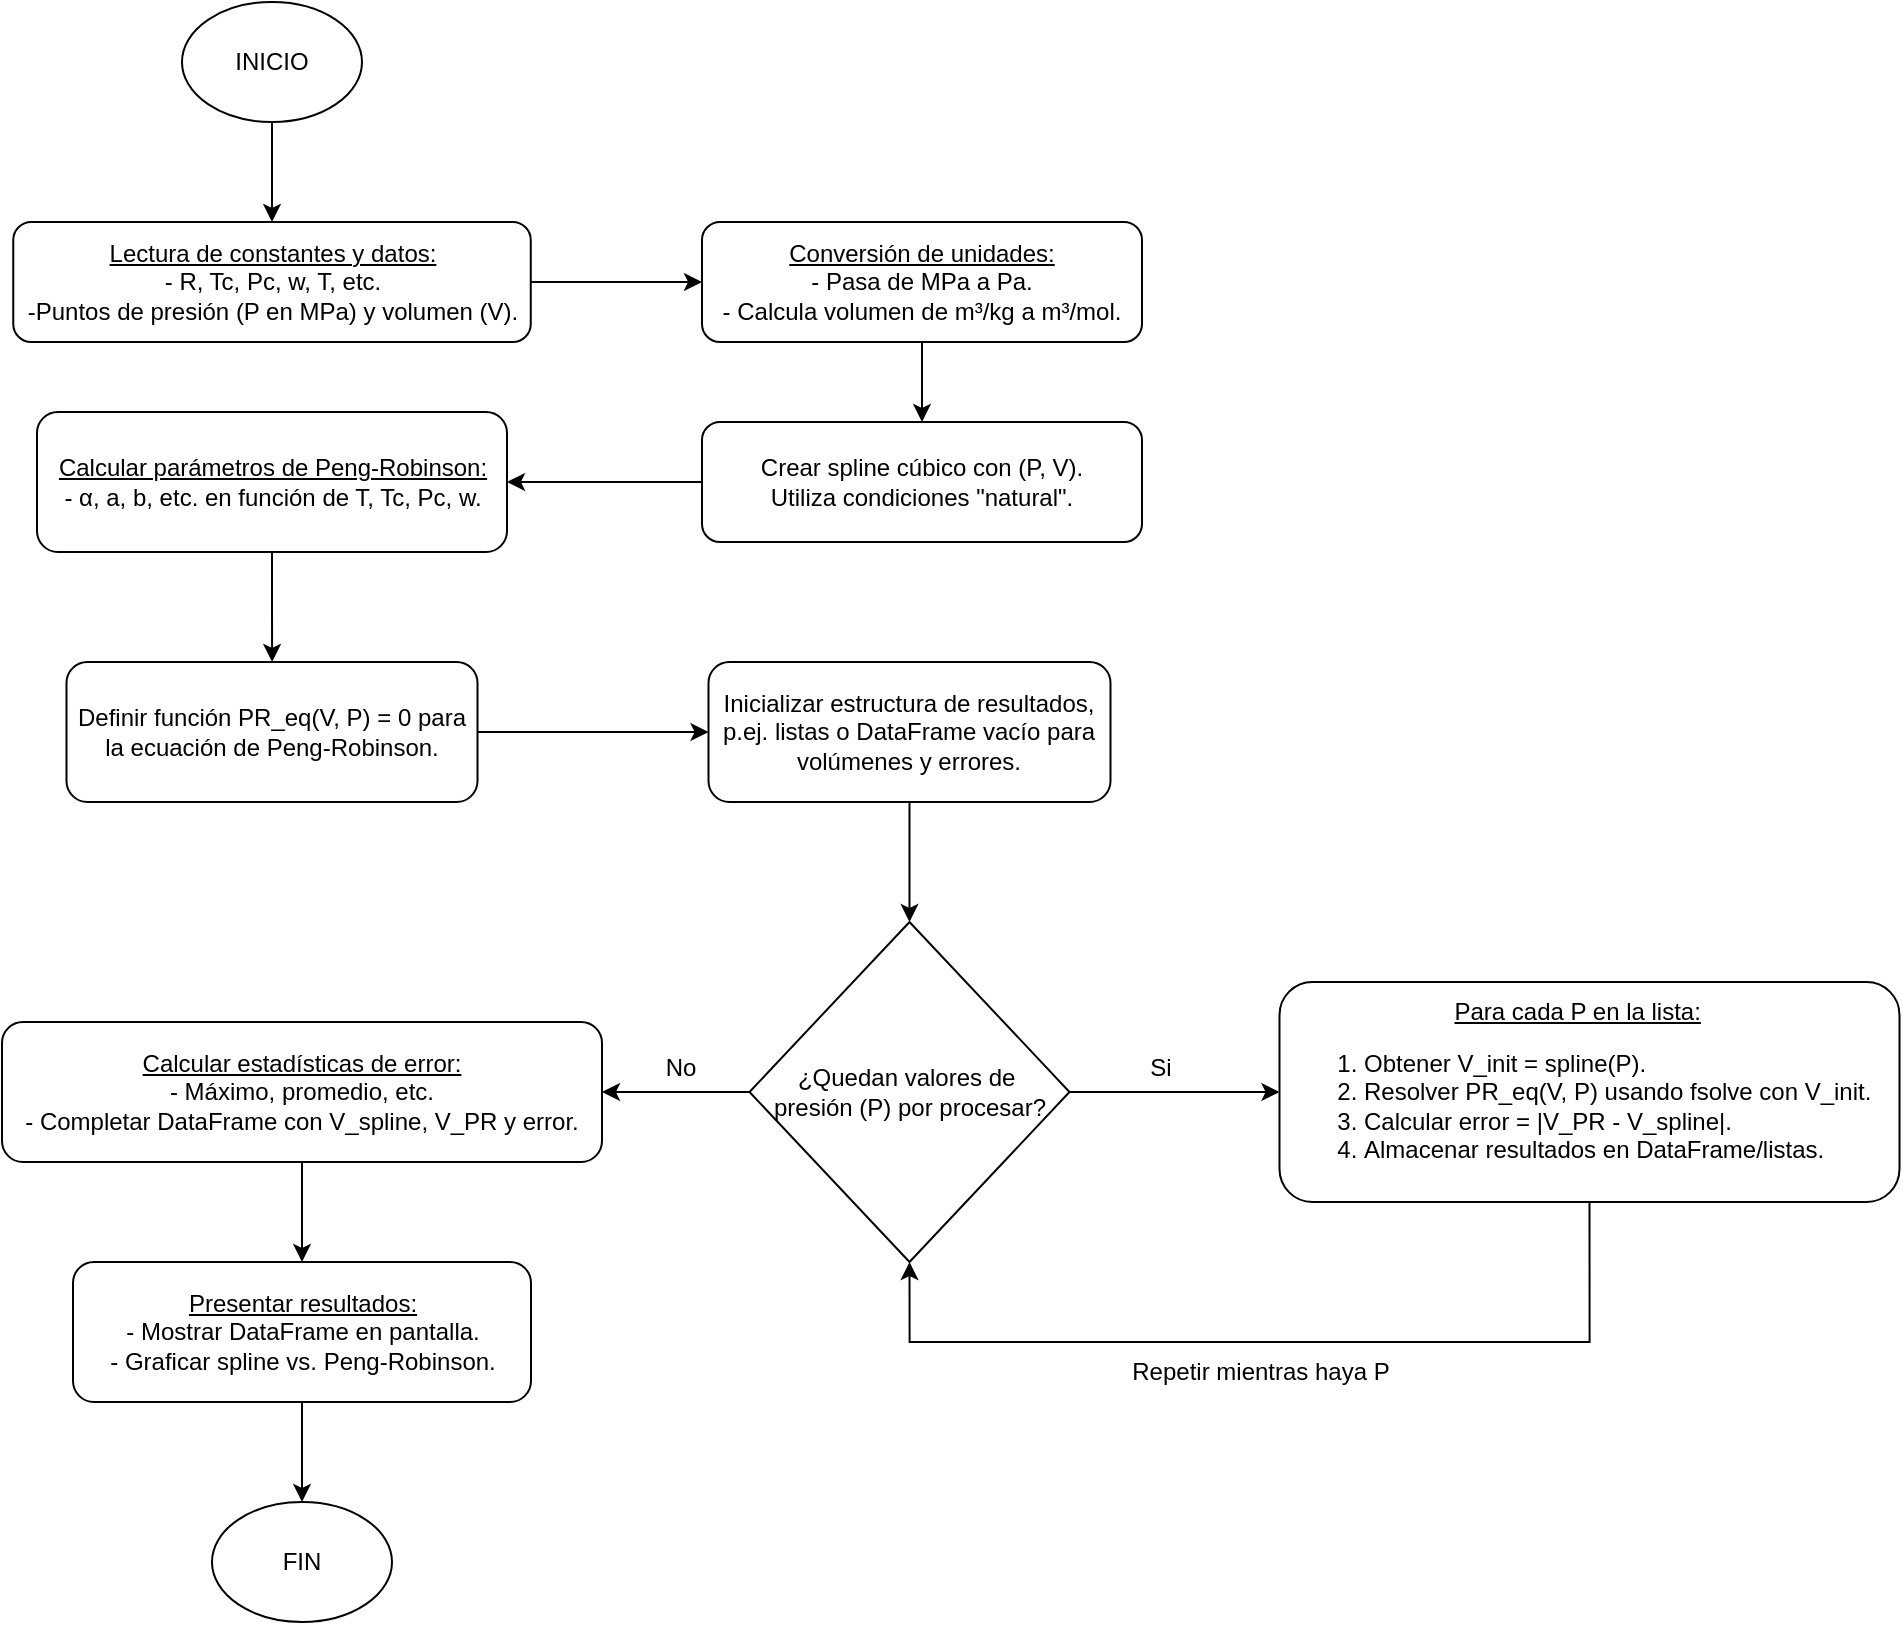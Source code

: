 <mxfile version="26.2.8">
  <diagram id="C5RBs43oDa-KdzZeNtuy" name="Page-1">
    <mxGraphModel dx="1145" dy="1714" grid="1" gridSize="10" guides="1" tooltips="1" connect="1" arrows="1" fold="1" page="1" pageScale="1" pageWidth="827" pageHeight="1169" math="0" shadow="0">
      <root>
        <mxCell id="WIyWlLk6GJQsqaUBKTNV-0" />
        <mxCell id="WIyWlLk6GJQsqaUBKTNV-1" parent="WIyWlLk6GJQsqaUBKTNV-0" />
        <mxCell id="2v1U455GpPaL7VQIRWQP-33" value="" style="edgeStyle=orthogonalEdgeStyle;rounded=0;orthogonalLoop=1;jettySize=auto;html=1;" edge="1" parent="WIyWlLk6GJQsqaUBKTNV-1" source="2v1U455GpPaL7VQIRWQP-0" target="2v1U455GpPaL7VQIRWQP-1">
          <mxGeometry relative="1" as="geometry" />
        </mxCell>
        <mxCell id="2v1U455GpPaL7VQIRWQP-0" value="&lt;font&gt;INICIO&lt;/font&gt;" style="ellipse;whiteSpace=wrap;html=1;fontFamily=Helvetica;" vertex="1" parent="WIyWlLk6GJQsqaUBKTNV-1">
          <mxGeometry x="360" y="20" width="90" height="60" as="geometry" />
        </mxCell>
        <mxCell id="2v1U455GpPaL7VQIRWQP-34" value="" style="edgeStyle=orthogonalEdgeStyle;rounded=0;orthogonalLoop=1;jettySize=auto;html=1;" edge="1" parent="WIyWlLk6GJQsqaUBKTNV-1" source="2v1U455GpPaL7VQIRWQP-1" target="2v1U455GpPaL7VQIRWQP-2">
          <mxGeometry relative="1" as="geometry" />
        </mxCell>
        <mxCell id="2v1U455GpPaL7VQIRWQP-1" value="&lt;div style=&quot;&quot;&gt;&lt;span style=&quot;background-color: transparent; color: light-dark(rgb(0, 0, 0), rgb(255, 255, 255));&quot;&gt;&lt;u&gt;Lectura de constantes y datos:&lt;/u&gt;&lt;/span&gt;&lt;/div&gt;&lt;div style=&quot;&quot;&gt;&lt;span style=&quot;background-color: transparent; color: light-dark(rgb(0, 0, 0), rgb(255, 255, 255));&quot;&gt;-&amp;nbsp;R, Tc, Pc, w, T, etc.&lt;/span&gt;&lt;/div&gt;&lt;div style=&quot;&quot;&gt;&lt;span style=&quot;background-color: transparent; color: light-dark(rgb(0, 0, 0), rgb(255, 255, 255));&quot;&gt;-Puntos de presión (P en MPa) y volumen (V).&lt;/span&gt;&lt;/div&gt;" style="rounded=1;whiteSpace=wrap;html=1;align=center;" vertex="1" parent="WIyWlLk6GJQsqaUBKTNV-1">
          <mxGeometry x="275.63" y="130" width="258.75" height="60" as="geometry" />
        </mxCell>
        <mxCell id="2v1U455GpPaL7VQIRWQP-35" value="" style="edgeStyle=orthogonalEdgeStyle;rounded=0;orthogonalLoop=1;jettySize=auto;html=1;" edge="1" parent="WIyWlLk6GJQsqaUBKTNV-1" source="2v1U455GpPaL7VQIRWQP-2" target="2v1U455GpPaL7VQIRWQP-6">
          <mxGeometry relative="1" as="geometry" />
        </mxCell>
        <mxCell id="2v1U455GpPaL7VQIRWQP-2" value="&lt;div style=&quot;&quot;&gt;&lt;u&gt;Conversión de unidades:&lt;/u&gt;&lt;/div&gt;&lt;div&gt;&lt;div style=&quot;&quot;&gt;- Pasa de MPa a Pa.&lt;/div&gt;&lt;div style=&quot;&quot;&gt;- Calcula volumen de m³/kg a m³/mol.&lt;/div&gt;&lt;/div&gt;" style="rounded=1;whiteSpace=wrap;html=1;align=center;" vertex="1" parent="WIyWlLk6GJQsqaUBKTNV-1">
          <mxGeometry x="620" y="130" width="220" height="60" as="geometry" />
        </mxCell>
        <mxCell id="2v1U455GpPaL7VQIRWQP-3" value="FIN" style="ellipse;whiteSpace=wrap;html=1;" vertex="1" parent="WIyWlLk6GJQsqaUBKTNV-1">
          <mxGeometry x="375" y="770" width="90" height="60" as="geometry" />
        </mxCell>
        <mxCell id="2v1U455GpPaL7VQIRWQP-36" value="" style="edgeStyle=orthogonalEdgeStyle;rounded=0;orthogonalLoop=1;jettySize=auto;html=1;" edge="1" parent="WIyWlLk6GJQsqaUBKTNV-1" source="2v1U455GpPaL7VQIRWQP-6" target="2v1U455GpPaL7VQIRWQP-7">
          <mxGeometry relative="1" as="geometry" />
        </mxCell>
        <mxCell id="2v1U455GpPaL7VQIRWQP-6" value="Crear spline cúbico con (P, V).&lt;div&gt;Utiliza condiciones &quot;natural&quot;.&lt;/div&gt;" style="rounded=1;whiteSpace=wrap;html=1;" vertex="1" parent="WIyWlLk6GJQsqaUBKTNV-1">
          <mxGeometry x="620" y="230" width="220" height="60" as="geometry" />
        </mxCell>
        <mxCell id="2v1U455GpPaL7VQIRWQP-11" value="" style="edgeStyle=orthogonalEdgeStyle;rounded=0;orthogonalLoop=1;jettySize=auto;html=1;" edge="1" parent="WIyWlLk6GJQsqaUBKTNV-1" source="2v1U455GpPaL7VQIRWQP-7" target="2v1U455GpPaL7VQIRWQP-8">
          <mxGeometry relative="1" as="geometry" />
        </mxCell>
        <mxCell id="2v1U455GpPaL7VQIRWQP-7" value="&lt;u&gt;Calcular parámetros de Peng-Robinson:&lt;/u&gt;&lt;div&gt;- α, a, b, etc. en función de T, Tc, Pc, w.&lt;/div&gt;" style="rounded=1;whiteSpace=wrap;html=1;" vertex="1" parent="WIyWlLk6GJQsqaUBKTNV-1">
          <mxGeometry x="287.5" y="225" width="235" height="70" as="geometry" />
        </mxCell>
        <mxCell id="2v1U455GpPaL7VQIRWQP-37" value="" style="edgeStyle=orthogonalEdgeStyle;rounded=0;orthogonalLoop=1;jettySize=auto;html=1;" edge="1" parent="WIyWlLk6GJQsqaUBKTNV-1" source="2v1U455GpPaL7VQIRWQP-8" target="2v1U455GpPaL7VQIRWQP-12">
          <mxGeometry relative="1" as="geometry" />
        </mxCell>
        <mxCell id="2v1U455GpPaL7VQIRWQP-8" value="Definir función PR_eq(V, P) = 0 para la ecuación de Peng-Robinson." style="rounded=1;whiteSpace=wrap;html=1;" vertex="1" parent="WIyWlLk6GJQsqaUBKTNV-1">
          <mxGeometry x="302.25" y="350" width="205.5" height="70" as="geometry" />
        </mxCell>
        <mxCell id="2v1U455GpPaL7VQIRWQP-38" value="" style="edgeStyle=orthogonalEdgeStyle;rounded=0;orthogonalLoop=1;jettySize=auto;html=1;" edge="1" parent="WIyWlLk6GJQsqaUBKTNV-1" source="2v1U455GpPaL7VQIRWQP-12" target="2v1U455GpPaL7VQIRWQP-14">
          <mxGeometry relative="1" as="geometry" />
        </mxCell>
        <mxCell id="2v1U455GpPaL7VQIRWQP-12" value="Inicializar estructura de resultados, p.ej. listas o DataFrame vacío para volúmenes y errores." style="rounded=1;whiteSpace=wrap;html=1;" vertex="1" parent="WIyWlLk6GJQsqaUBKTNV-1">
          <mxGeometry x="623.25" y="350" width="201" height="70" as="geometry" />
        </mxCell>
        <mxCell id="2v1U455GpPaL7VQIRWQP-22" value="" style="edgeStyle=orthogonalEdgeStyle;rounded=0;orthogonalLoop=1;jettySize=auto;html=1;" edge="1" parent="WIyWlLk6GJQsqaUBKTNV-1" source="2v1U455GpPaL7VQIRWQP-14" target="2v1U455GpPaL7VQIRWQP-18">
          <mxGeometry relative="1" as="geometry" />
        </mxCell>
        <mxCell id="2v1U455GpPaL7VQIRWQP-28" value="" style="edgeStyle=orthogonalEdgeStyle;rounded=0;orthogonalLoop=1;jettySize=auto;html=1;" edge="1" parent="WIyWlLk6GJQsqaUBKTNV-1" source="2v1U455GpPaL7VQIRWQP-14" target="2v1U455GpPaL7VQIRWQP-27">
          <mxGeometry relative="1" as="geometry" />
        </mxCell>
        <mxCell id="2v1U455GpPaL7VQIRWQP-14" value="¿Quedan valores de&amp;nbsp;&lt;div&gt;presión (P) por procesar?&lt;/div&gt;" style="rhombus;whiteSpace=wrap;html=1;" vertex="1" parent="WIyWlLk6GJQsqaUBKTNV-1">
          <mxGeometry x="643.75" y="480" width="160" height="170" as="geometry" />
        </mxCell>
        <mxCell id="2v1U455GpPaL7VQIRWQP-18" value="&lt;div style=&quot;text-align: center;&quot;&gt;&lt;u style=&quot;background-color: transparent; color: light-dark(rgb(0, 0, 0), rgb(255, 255, 255));&quot;&gt;Para cada P en la lista:&lt;/u&gt;&lt;/div&gt;&lt;div&gt;&lt;ol&gt;&lt;li style=&quot;&quot;&gt;&lt;span style=&quot;background-color: transparent; color: light-dark(rgb(0, 0, 0), rgb(255, 255, 255));&quot;&gt;Obtener V_init = spline(P).&lt;/span&gt;&lt;/li&gt;&lt;li&gt;&lt;span style=&quot;background-color: transparent; color: light-dark(rgb(0, 0, 0), rgb(255, 255, 255));&quot;&gt;Resolver PR_eq(V, P) usando fsolve con V_init.&lt;/span&gt;&lt;/li&gt;&lt;li&gt;&lt;span style=&quot;background-color: transparent; color: light-dark(rgb(0, 0, 0), rgb(255, 255, 255));&quot;&gt;Calcular error = |V_PR - V_spline|.&lt;/span&gt;&lt;/li&gt;&lt;li&gt;&lt;span style=&quot;background-color: transparent; color: light-dark(rgb(0, 0, 0), rgb(255, 255, 255));&quot;&gt;Almacenar resultados en DataFrame/listas.&lt;/span&gt;&lt;/li&gt;&lt;/ol&gt;&lt;/div&gt;" style="rounded=1;whiteSpace=wrap;html=1;align=left;" vertex="1" parent="WIyWlLk6GJQsqaUBKTNV-1">
          <mxGeometry x="908.75" y="510" width="310" height="110" as="geometry" />
        </mxCell>
        <mxCell id="2v1U455GpPaL7VQIRWQP-23" value="Si" style="text;html=1;align=center;verticalAlign=middle;resizable=0;points=[];autosize=1;strokeColor=none;fillColor=none;" vertex="1" parent="WIyWlLk6GJQsqaUBKTNV-1">
          <mxGeometry x="833.75" y="538" width="30" height="30" as="geometry" />
        </mxCell>
        <mxCell id="2v1U455GpPaL7VQIRWQP-26" style="edgeStyle=orthogonalEdgeStyle;rounded=0;orthogonalLoop=1;jettySize=auto;html=1;entryX=0.5;entryY=1;entryDx=0;entryDy=0;exitX=0.5;exitY=1;exitDx=0;exitDy=0;" edge="1" parent="WIyWlLk6GJQsqaUBKTNV-1" source="2v1U455GpPaL7VQIRWQP-18" target="2v1U455GpPaL7VQIRWQP-14">
          <mxGeometry relative="1" as="geometry">
            <mxPoint x="1056.74" y="690" as="sourcePoint" />
            <mxPoint x="728.75" y="730" as="targetPoint" />
            <Array as="points">
              <mxPoint x="1063.75" y="690" />
              <mxPoint x="723.75" y="690" />
            </Array>
          </mxGeometry>
        </mxCell>
        <mxCell id="2v1U455GpPaL7VQIRWQP-31" value="" style="edgeStyle=orthogonalEdgeStyle;rounded=0;orthogonalLoop=1;jettySize=auto;html=1;" edge="1" parent="WIyWlLk6GJQsqaUBKTNV-1" source="2v1U455GpPaL7VQIRWQP-27" target="2v1U455GpPaL7VQIRWQP-30">
          <mxGeometry relative="1" as="geometry" />
        </mxCell>
        <mxCell id="2v1U455GpPaL7VQIRWQP-27" value="&lt;u&gt;Calcular estadísticas de error:&lt;/u&gt;&lt;div&gt;- Máximo, promedio, etc.&lt;/div&gt;&lt;div&gt;- Completar DataFrame con V_spline, V_PR y error.&lt;/div&gt;" style="rounded=1;whiteSpace=wrap;html=1;" vertex="1" parent="WIyWlLk6GJQsqaUBKTNV-1">
          <mxGeometry x="270" y="530" width="300" height="70" as="geometry" />
        </mxCell>
        <mxCell id="2v1U455GpPaL7VQIRWQP-29" value="No" style="text;html=1;align=center;verticalAlign=middle;resizable=0;points=[];autosize=1;strokeColor=none;fillColor=none;" vertex="1" parent="WIyWlLk6GJQsqaUBKTNV-1">
          <mxGeometry x="588.75" y="538" width="40" height="30" as="geometry" />
        </mxCell>
        <mxCell id="2v1U455GpPaL7VQIRWQP-32" value="" style="edgeStyle=orthogonalEdgeStyle;rounded=0;orthogonalLoop=1;jettySize=auto;html=1;" edge="1" parent="WIyWlLk6GJQsqaUBKTNV-1" source="2v1U455GpPaL7VQIRWQP-30" target="2v1U455GpPaL7VQIRWQP-3">
          <mxGeometry relative="1" as="geometry" />
        </mxCell>
        <mxCell id="2v1U455GpPaL7VQIRWQP-30" value="&lt;u&gt;Presentar resultados:&lt;/u&gt;&lt;div&gt;- Mostrar DataFrame en pantalla.&lt;/div&gt;&lt;div&gt;- Graficar spline vs. Peng-Robinson.&lt;/div&gt;" style="rounded=1;whiteSpace=wrap;html=1;" vertex="1" parent="WIyWlLk6GJQsqaUBKTNV-1">
          <mxGeometry x="305.5" y="650" width="229" height="70" as="geometry" />
        </mxCell>
        <mxCell id="2v1U455GpPaL7VQIRWQP-50" value="Repetir mientras haya P" style="text;html=1;align=center;verticalAlign=middle;resizable=0;points=[];autosize=1;strokeColor=none;fillColor=none;" vertex="1" parent="WIyWlLk6GJQsqaUBKTNV-1">
          <mxGeometry x="824.25" y="690" width="150" height="30" as="geometry" />
        </mxCell>
      </root>
    </mxGraphModel>
  </diagram>
</mxfile>
